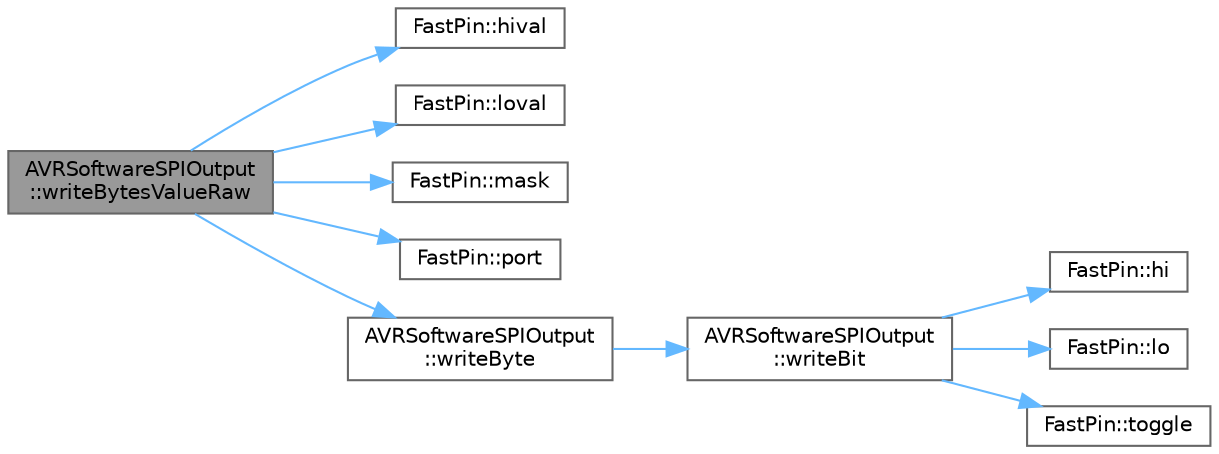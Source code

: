 digraph "AVRSoftwareSPIOutput::writeBytesValueRaw"
{
 // LATEX_PDF_SIZE
  bgcolor="transparent";
  edge [fontname=Helvetica,fontsize=10,labelfontname=Helvetica,labelfontsize=10];
  node [fontname=Helvetica,fontsize=10,shape=box,height=0.2,width=0.4];
  rankdir="LR";
  Node1 [id="Node000001",label="AVRSoftwareSPIOutput\l::writeBytesValueRaw",height=0.2,width=0.4,color="gray40", fillcolor="grey60", style="filled", fontcolor="black",tooltip="Write multiple bytes of the given value over SPI, without selecting the interface."];
  Node1 -> Node2 [id="edge1_Node000001_Node000002",color="steelblue1",style="solid",tooltip=" "];
  Node2 [id="Node000002",label="FastPin::hival",height=0.2,width=0.4,color="grey40", fillcolor="white", style="filled",URL="$db/d3b/class_fast_pin.html#a2270a3882cf8646ce8abcae29cf6923a",tooltip="Gets the state of the port with this pin HIGH"];
  Node1 -> Node3 [id="edge2_Node000001_Node000003",color="steelblue1",style="solid",tooltip=" "];
  Node3 [id="Node000003",label="FastPin::loval",height=0.2,width=0.4,color="grey40", fillcolor="white", style="filled",URL="$db/d3b/class_fast_pin.html#a5148b7a0cd5fd551da455c03afc09003",tooltip="Gets the state of the port with this pin LOW"];
  Node1 -> Node4 [id="edge3_Node000001_Node000004",color="steelblue1",style="solid",tooltip=" "];
  Node4 [id="Node000004",label="FastPin::mask",height=0.2,width=0.4,color="grey40", fillcolor="white", style="filled",URL="$db/d3b/class_fast_pin.html#a97fd678e7bc05979582254783a1b5e57",tooltip="Get the pin mask."];
  Node1 -> Node5 [id="edge4_Node000001_Node000005",color="steelblue1",style="solid",tooltip=" "];
  Node5 [id="Node000005",label="FastPin::port",height=0.2,width=0.4,color="grey40", fillcolor="white", style="filled",URL="$db/d3b/class_fast_pin.html#ab005abe848eadb60051daccb4eb7dbe8",tooltip="Get the output state of the port."];
  Node1 -> Node6 [id="edge5_Node000001_Node000006",color="steelblue1",style="solid",tooltip=" "];
  Node6 [id="Node000006",label="AVRSoftwareSPIOutput\l::writeByte",height=0.2,width=0.4,color="grey40", fillcolor="white", style="filled",URL="$dc/d57/class_a_v_r_software_s_p_i_output.html#a58393081ec8c54bd6968642b89e8bd43",tooltip="Write a single byte over SPI."];
  Node6 -> Node7 [id="edge6_Node000006_Node000007",color="steelblue1",style="solid",tooltip=" "];
  Node7 [id="Node000007",label="AVRSoftwareSPIOutput\l::writeBit",height=0.2,width=0.4,color="grey40", fillcolor="white", style="filled",URL="$dc/d57/class_a_v_r_software_s_p_i_output.html#ad13d8cd559302413e8c885aab5ad7497",tooltip="Write the BIT'th bit out via SPI, setting the data pin then strobing the clock."];
  Node7 -> Node8 [id="edge7_Node000007_Node000008",color="steelblue1",style="solid",tooltip=" "];
  Node8 [id="Node000008",label="FastPin::hi",height=0.2,width=0.4,color="grey40", fillcolor="white", style="filled",URL="$db/d3b/class_fast_pin.html#add52474362013eb37903fc832e2abdc2",tooltip="Set the pin state to HIGH"];
  Node7 -> Node9 [id="edge8_Node000007_Node000009",color="steelblue1",style="solid",tooltip=" "];
  Node9 [id="Node000009",label="FastPin::lo",height=0.2,width=0.4,color="grey40", fillcolor="white", style="filled",URL="$db/d3b/class_fast_pin.html#aa7420ec06218b5201f7f54cf6f4bfb86",tooltip="Set the pin state to LOW"];
  Node7 -> Node10 [id="edge9_Node000007_Node000010",color="steelblue1",style="solid",tooltip=" "];
  Node10 [id="Node000010",label="FastPin::toggle",height=0.2,width=0.4,color="grey40", fillcolor="white", style="filled",URL="$db/d3b/class_fast_pin.html#a25b537b13a05155051cc663b4877f79f",tooltip="Toggle the pin."];
}
